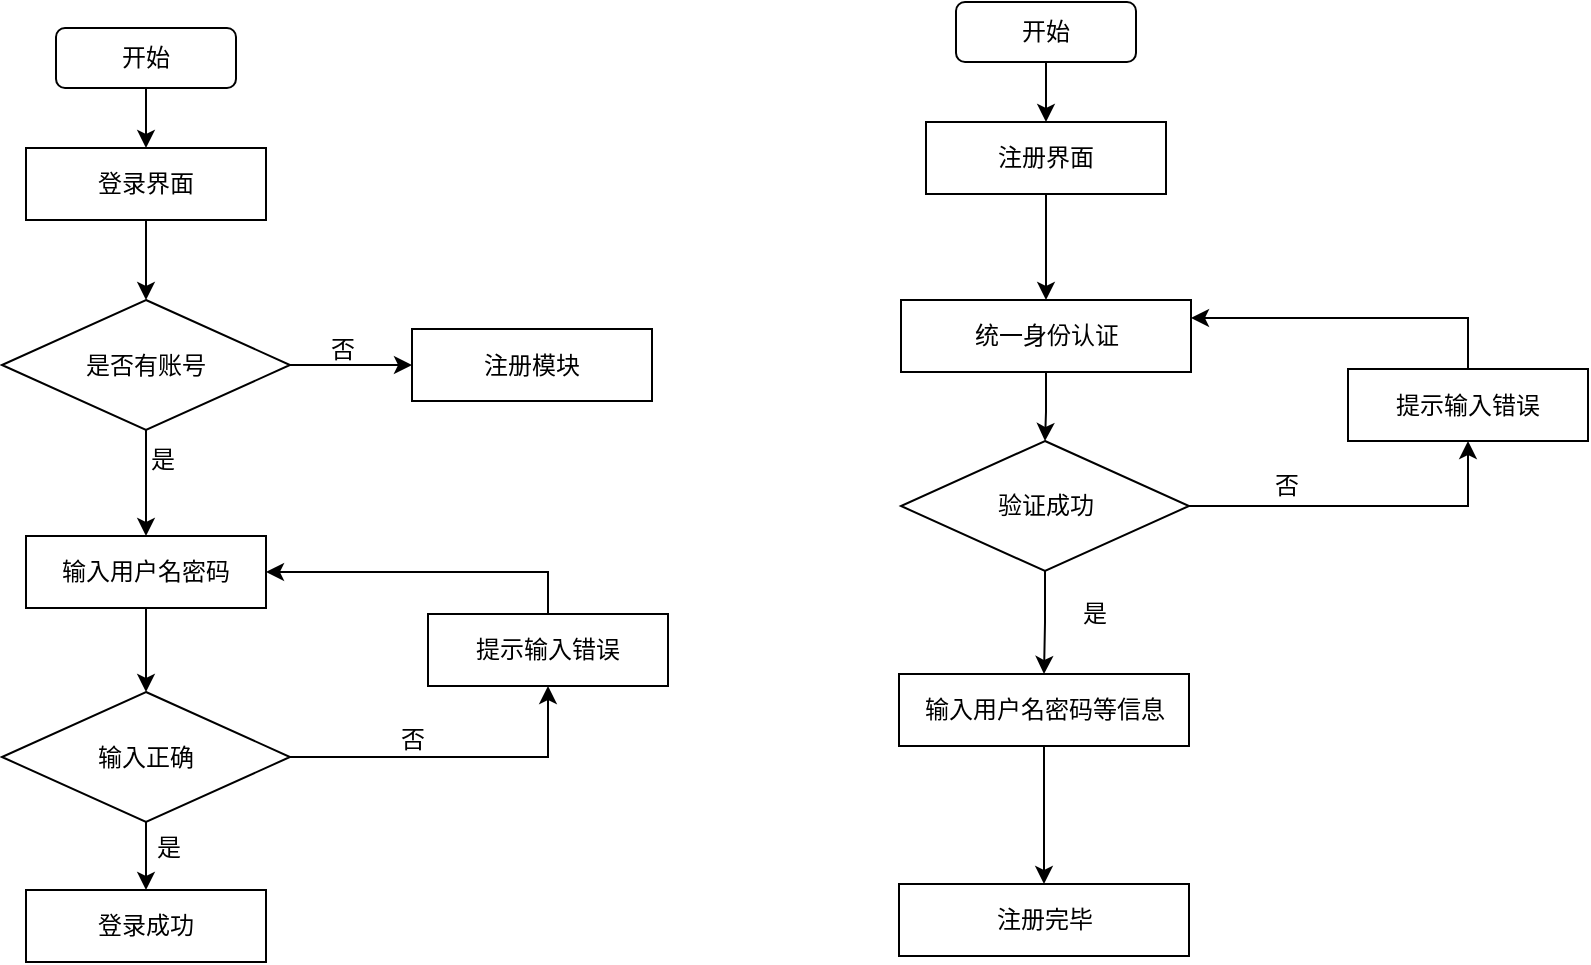 <mxfile version="21.2.9" type="github">
  <diagram name="第 1 页" id="hOyzLxaxijEK4B6aJGhl">
    <mxGraphModel dx="1101" dy="591" grid="0" gridSize="10" guides="1" tooltips="1" connect="1" arrows="1" fold="1" page="1" pageScale="1" pageWidth="2336" pageHeight="1654" math="0" shadow="0">
      <root>
        <mxCell id="0" />
        <mxCell id="1" parent="0" />
        <mxCell id="uC_L6_uWnjtG9Q4Gqkhg-5" style="edgeStyle=orthogonalEdgeStyle;rounded=0;orthogonalLoop=1;jettySize=auto;html=1;entryX=0.5;entryY=0;entryDx=0;entryDy=0;" edge="1" parent="1" source="uC_L6_uWnjtG9Q4Gqkhg-2" target="uC_L6_uWnjtG9Q4Gqkhg-3">
          <mxGeometry relative="1" as="geometry" />
        </mxCell>
        <mxCell id="uC_L6_uWnjtG9Q4Gqkhg-2" value="开始" style="rounded=1;whiteSpace=wrap;html=1;" vertex="1" parent="1">
          <mxGeometry x="240" y="120" width="90" height="30" as="geometry" />
        </mxCell>
        <mxCell id="uC_L6_uWnjtG9Q4Gqkhg-6" style="edgeStyle=orthogonalEdgeStyle;rounded=0;orthogonalLoop=1;jettySize=auto;html=1;" edge="1" parent="1" source="uC_L6_uWnjtG9Q4Gqkhg-3" target="uC_L6_uWnjtG9Q4Gqkhg-4">
          <mxGeometry relative="1" as="geometry" />
        </mxCell>
        <mxCell id="uC_L6_uWnjtG9Q4Gqkhg-3" value="登录界面" style="rounded=0;whiteSpace=wrap;html=1;" vertex="1" parent="1">
          <mxGeometry x="225" y="180" width="120" height="36" as="geometry" />
        </mxCell>
        <mxCell id="uC_L6_uWnjtG9Q4Gqkhg-8" style="edgeStyle=orthogonalEdgeStyle;rounded=0;orthogonalLoop=1;jettySize=auto;html=1;entryX=0;entryY=0.5;entryDx=0;entryDy=0;" edge="1" parent="1" source="uC_L6_uWnjtG9Q4Gqkhg-4" target="uC_L6_uWnjtG9Q4Gqkhg-7">
          <mxGeometry relative="1" as="geometry" />
        </mxCell>
        <mxCell id="uC_L6_uWnjtG9Q4Gqkhg-14" style="edgeStyle=orthogonalEdgeStyle;rounded=0;orthogonalLoop=1;jettySize=auto;html=1;entryX=0.5;entryY=0;entryDx=0;entryDy=0;" edge="1" parent="1" source="uC_L6_uWnjtG9Q4Gqkhg-4" target="uC_L6_uWnjtG9Q4Gqkhg-11">
          <mxGeometry relative="1" as="geometry" />
        </mxCell>
        <mxCell id="uC_L6_uWnjtG9Q4Gqkhg-4" value="是否有账号" style="rhombus;whiteSpace=wrap;html=1;" vertex="1" parent="1">
          <mxGeometry x="213" y="256" width="144" height="65" as="geometry" />
        </mxCell>
        <mxCell id="uC_L6_uWnjtG9Q4Gqkhg-7" value="注册模块" style="rounded=0;whiteSpace=wrap;html=1;" vertex="1" parent="1">
          <mxGeometry x="418" y="270.5" width="120" height="36" as="geometry" />
        </mxCell>
        <mxCell id="uC_L6_uWnjtG9Q4Gqkhg-9" value="否" style="text;html=1;align=center;verticalAlign=middle;resizable=0;points=[];autosize=1;strokeColor=none;fillColor=none;" vertex="1" parent="1">
          <mxGeometry x="368" y="268" width="30" height="26" as="geometry" />
        </mxCell>
        <mxCell id="uC_L6_uWnjtG9Q4Gqkhg-15" style="edgeStyle=orthogonalEdgeStyle;rounded=0;orthogonalLoop=1;jettySize=auto;html=1;" edge="1" parent="1" source="uC_L6_uWnjtG9Q4Gqkhg-11" target="uC_L6_uWnjtG9Q4Gqkhg-13">
          <mxGeometry relative="1" as="geometry" />
        </mxCell>
        <mxCell id="uC_L6_uWnjtG9Q4Gqkhg-11" value="输入用户名密码" style="rounded=0;whiteSpace=wrap;html=1;" vertex="1" parent="1">
          <mxGeometry x="225" y="374" width="120" height="36" as="geometry" />
        </mxCell>
        <mxCell id="uC_L6_uWnjtG9Q4Gqkhg-17" style="edgeStyle=orthogonalEdgeStyle;rounded=0;orthogonalLoop=1;jettySize=auto;html=1;entryX=0.5;entryY=0;entryDx=0;entryDy=0;" edge="1" parent="1" source="uC_L6_uWnjtG9Q4Gqkhg-13" target="uC_L6_uWnjtG9Q4Gqkhg-16">
          <mxGeometry relative="1" as="geometry" />
        </mxCell>
        <mxCell id="uC_L6_uWnjtG9Q4Gqkhg-20" style="edgeStyle=orthogonalEdgeStyle;rounded=0;orthogonalLoop=1;jettySize=auto;html=1;" edge="1" parent="1" source="uC_L6_uWnjtG9Q4Gqkhg-13" target="uC_L6_uWnjtG9Q4Gqkhg-19">
          <mxGeometry relative="1" as="geometry" />
        </mxCell>
        <mxCell id="uC_L6_uWnjtG9Q4Gqkhg-13" value="输入正确" style="rhombus;whiteSpace=wrap;html=1;" vertex="1" parent="1">
          <mxGeometry x="213" y="452" width="144" height="65" as="geometry" />
        </mxCell>
        <mxCell id="uC_L6_uWnjtG9Q4Gqkhg-16" value="登录成功" style="rounded=0;whiteSpace=wrap;html=1;" vertex="1" parent="1">
          <mxGeometry x="225" y="551" width="120" height="36" as="geometry" />
        </mxCell>
        <mxCell id="uC_L6_uWnjtG9Q4Gqkhg-24" style="edgeStyle=orthogonalEdgeStyle;rounded=0;orthogonalLoop=1;jettySize=auto;html=1;entryX=1;entryY=0.5;entryDx=0;entryDy=0;" edge="1" parent="1" source="uC_L6_uWnjtG9Q4Gqkhg-19" target="uC_L6_uWnjtG9Q4Gqkhg-11">
          <mxGeometry relative="1" as="geometry">
            <Array as="points">
              <mxPoint x="486" y="392" />
            </Array>
          </mxGeometry>
        </mxCell>
        <mxCell id="uC_L6_uWnjtG9Q4Gqkhg-19" value="提示输入错误" style="rounded=0;whiteSpace=wrap;html=1;" vertex="1" parent="1">
          <mxGeometry x="426" y="413" width="120" height="36" as="geometry" />
        </mxCell>
        <mxCell id="uC_L6_uWnjtG9Q4Gqkhg-21" value="否" style="text;html=1;align=center;verticalAlign=middle;resizable=0;points=[];autosize=1;strokeColor=none;fillColor=none;" vertex="1" parent="1">
          <mxGeometry x="403" y="463" width="30" height="26" as="geometry" />
        </mxCell>
        <mxCell id="uC_L6_uWnjtG9Q4Gqkhg-22" value="是" style="text;html=1;align=center;verticalAlign=middle;resizable=0;points=[];autosize=1;strokeColor=none;fillColor=none;" vertex="1" parent="1">
          <mxGeometry x="278" y="323" width="30" height="26" as="geometry" />
        </mxCell>
        <mxCell id="uC_L6_uWnjtG9Q4Gqkhg-23" value="是" style="text;html=1;align=center;verticalAlign=middle;resizable=0;points=[];autosize=1;strokeColor=none;fillColor=none;" vertex="1" parent="1">
          <mxGeometry x="281" y="517" width="30" height="26" as="geometry" />
        </mxCell>
        <mxCell id="uC_L6_uWnjtG9Q4Gqkhg-25" style="edgeStyle=orthogonalEdgeStyle;rounded=0;orthogonalLoop=1;jettySize=auto;html=1;entryX=0.5;entryY=0;entryDx=0;entryDy=0;" edge="1" parent="1" source="uC_L6_uWnjtG9Q4Gqkhg-26" target="uC_L6_uWnjtG9Q4Gqkhg-28">
          <mxGeometry relative="1" as="geometry" />
        </mxCell>
        <mxCell id="uC_L6_uWnjtG9Q4Gqkhg-26" value="开始" style="rounded=1;whiteSpace=wrap;html=1;" vertex="1" parent="1">
          <mxGeometry x="690" y="107" width="90" height="30" as="geometry" />
        </mxCell>
        <mxCell id="uC_L6_uWnjtG9Q4Gqkhg-63" style="edgeStyle=orthogonalEdgeStyle;rounded=0;orthogonalLoop=1;jettySize=auto;html=1;" edge="1" parent="1" source="uC_L6_uWnjtG9Q4Gqkhg-28" target="uC_L6_uWnjtG9Q4Gqkhg-50">
          <mxGeometry relative="1" as="geometry" />
        </mxCell>
        <mxCell id="uC_L6_uWnjtG9Q4Gqkhg-28" value="注册界面" style="rounded=0;whiteSpace=wrap;html=1;" vertex="1" parent="1">
          <mxGeometry x="675" y="167" width="120" height="36" as="geometry" />
        </mxCell>
        <mxCell id="uC_L6_uWnjtG9Q4Gqkhg-57" style="edgeStyle=orthogonalEdgeStyle;rounded=0;orthogonalLoop=1;jettySize=auto;html=1;entryX=0.5;entryY=1;entryDx=0;entryDy=0;" edge="1" parent="1" source="uC_L6_uWnjtG9Q4Gqkhg-49" target="uC_L6_uWnjtG9Q4Gqkhg-52">
          <mxGeometry relative="1" as="geometry" />
        </mxCell>
        <mxCell id="uC_L6_uWnjtG9Q4Gqkhg-65" style="edgeStyle=orthogonalEdgeStyle;rounded=0;orthogonalLoop=1;jettySize=auto;html=1;entryX=0.5;entryY=0;entryDx=0;entryDy=0;" edge="1" parent="1" source="uC_L6_uWnjtG9Q4Gqkhg-49" target="uC_L6_uWnjtG9Q4Gqkhg-64">
          <mxGeometry relative="1" as="geometry" />
        </mxCell>
        <mxCell id="uC_L6_uWnjtG9Q4Gqkhg-49" value="验证成功" style="rhombus;whiteSpace=wrap;html=1;" vertex="1" parent="1">
          <mxGeometry x="662.5" y="326.5" width="144" height="65" as="geometry" />
        </mxCell>
        <mxCell id="uC_L6_uWnjtG9Q4Gqkhg-55" style="edgeStyle=orthogonalEdgeStyle;rounded=0;orthogonalLoop=1;jettySize=auto;html=1;" edge="1" parent="1" source="uC_L6_uWnjtG9Q4Gqkhg-50" target="uC_L6_uWnjtG9Q4Gqkhg-49">
          <mxGeometry relative="1" as="geometry" />
        </mxCell>
        <mxCell id="uC_L6_uWnjtG9Q4Gqkhg-50" value="统一身份认证" style="rounded=0;whiteSpace=wrap;html=1;" vertex="1" parent="1">
          <mxGeometry x="662.5" y="256" width="145" height="36" as="geometry" />
        </mxCell>
        <mxCell id="uC_L6_uWnjtG9Q4Gqkhg-51" value="注册完毕" style="rounded=0;whiteSpace=wrap;html=1;" vertex="1" parent="1">
          <mxGeometry x="661.5" y="548" width="145" height="36" as="geometry" />
        </mxCell>
        <mxCell id="uC_L6_uWnjtG9Q4Gqkhg-62" style="edgeStyle=orthogonalEdgeStyle;rounded=0;orthogonalLoop=1;jettySize=auto;html=1;entryX=1;entryY=0.25;entryDx=0;entryDy=0;" edge="1" parent="1" source="uC_L6_uWnjtG9Q4Gqkhg-52" target="uC_L6_uWnjtG9Q4Gqkhg-50">
          <mxGeometry relative="1" as="geometry">
            <Array as="points">
              <mxPoint x="946" y="265" />
            </Array>
          </mxGeometry>
        </mxCell>
        <mxCell id="uC_L6_uWnjtG9Q4Gqkhg-52" value="提示输入错误" style="rounded=0;whiteSpace=wrap;html=1;" vertex="1" parent="1">
          <mxGeometry x="886" y="290.5" width="120" height="36" as="geometry" />
        </mxCell>
        <mxCell id="uC_L6_uWnjtG9Q4Gqkhg-59" value="否" style="text;html=1;align=center;verticalAlign=middle;resizable=0;points=[];autosize=1;strokeColor=none;fillColor=none;" vertex="1" parent="1">
          <mxGeometry x="840" y="336" width="30" height="26" as="geometry" />
        </mxCell>
        <mxCell id="uC_L6_uWnjtG9Q4Gqkhg-61" value="是" style="text;html=1;align=center;verticalAlign=middle;resizable=0;points=[];autosize=1;strokeColor=none;fillColor=none;" vertex="1" parent="1">
          <mxGeometry x="744" y="399.5" width="30" height="26" as="geometry" />
        </mxCell>
        <mxCell id="uC_L6_uWnjtG9Q4Gqkhg-66" style="edgeStyle=orthogonalEdgeStyle;rounded=0;orthogonalLoop=1;jettySize=auto;html=1;" edge="1" parent="1" source="uC_L6_uWnjtG9Q4Gqkhg-64" target="uC_L6_uWnjtG9Q4Gqkhg-51">
          <mxGeometry relative="1" as="geometry" />
        </mxCell>
        <mxCell id="uC_L6_uWnjtG9Q4Gqkhg-64" value="输入用户名密码等信息" style="rounded=0;whiteSpace=wrap;html=1;" vertex="1" parent="1">
          <mxGeometry x="661.5" y="443" width="145" height="36" as="geometry" />
        </mxCell>
      </root>
    </mxGraphModel>
  </diagram>
</mxfile>
